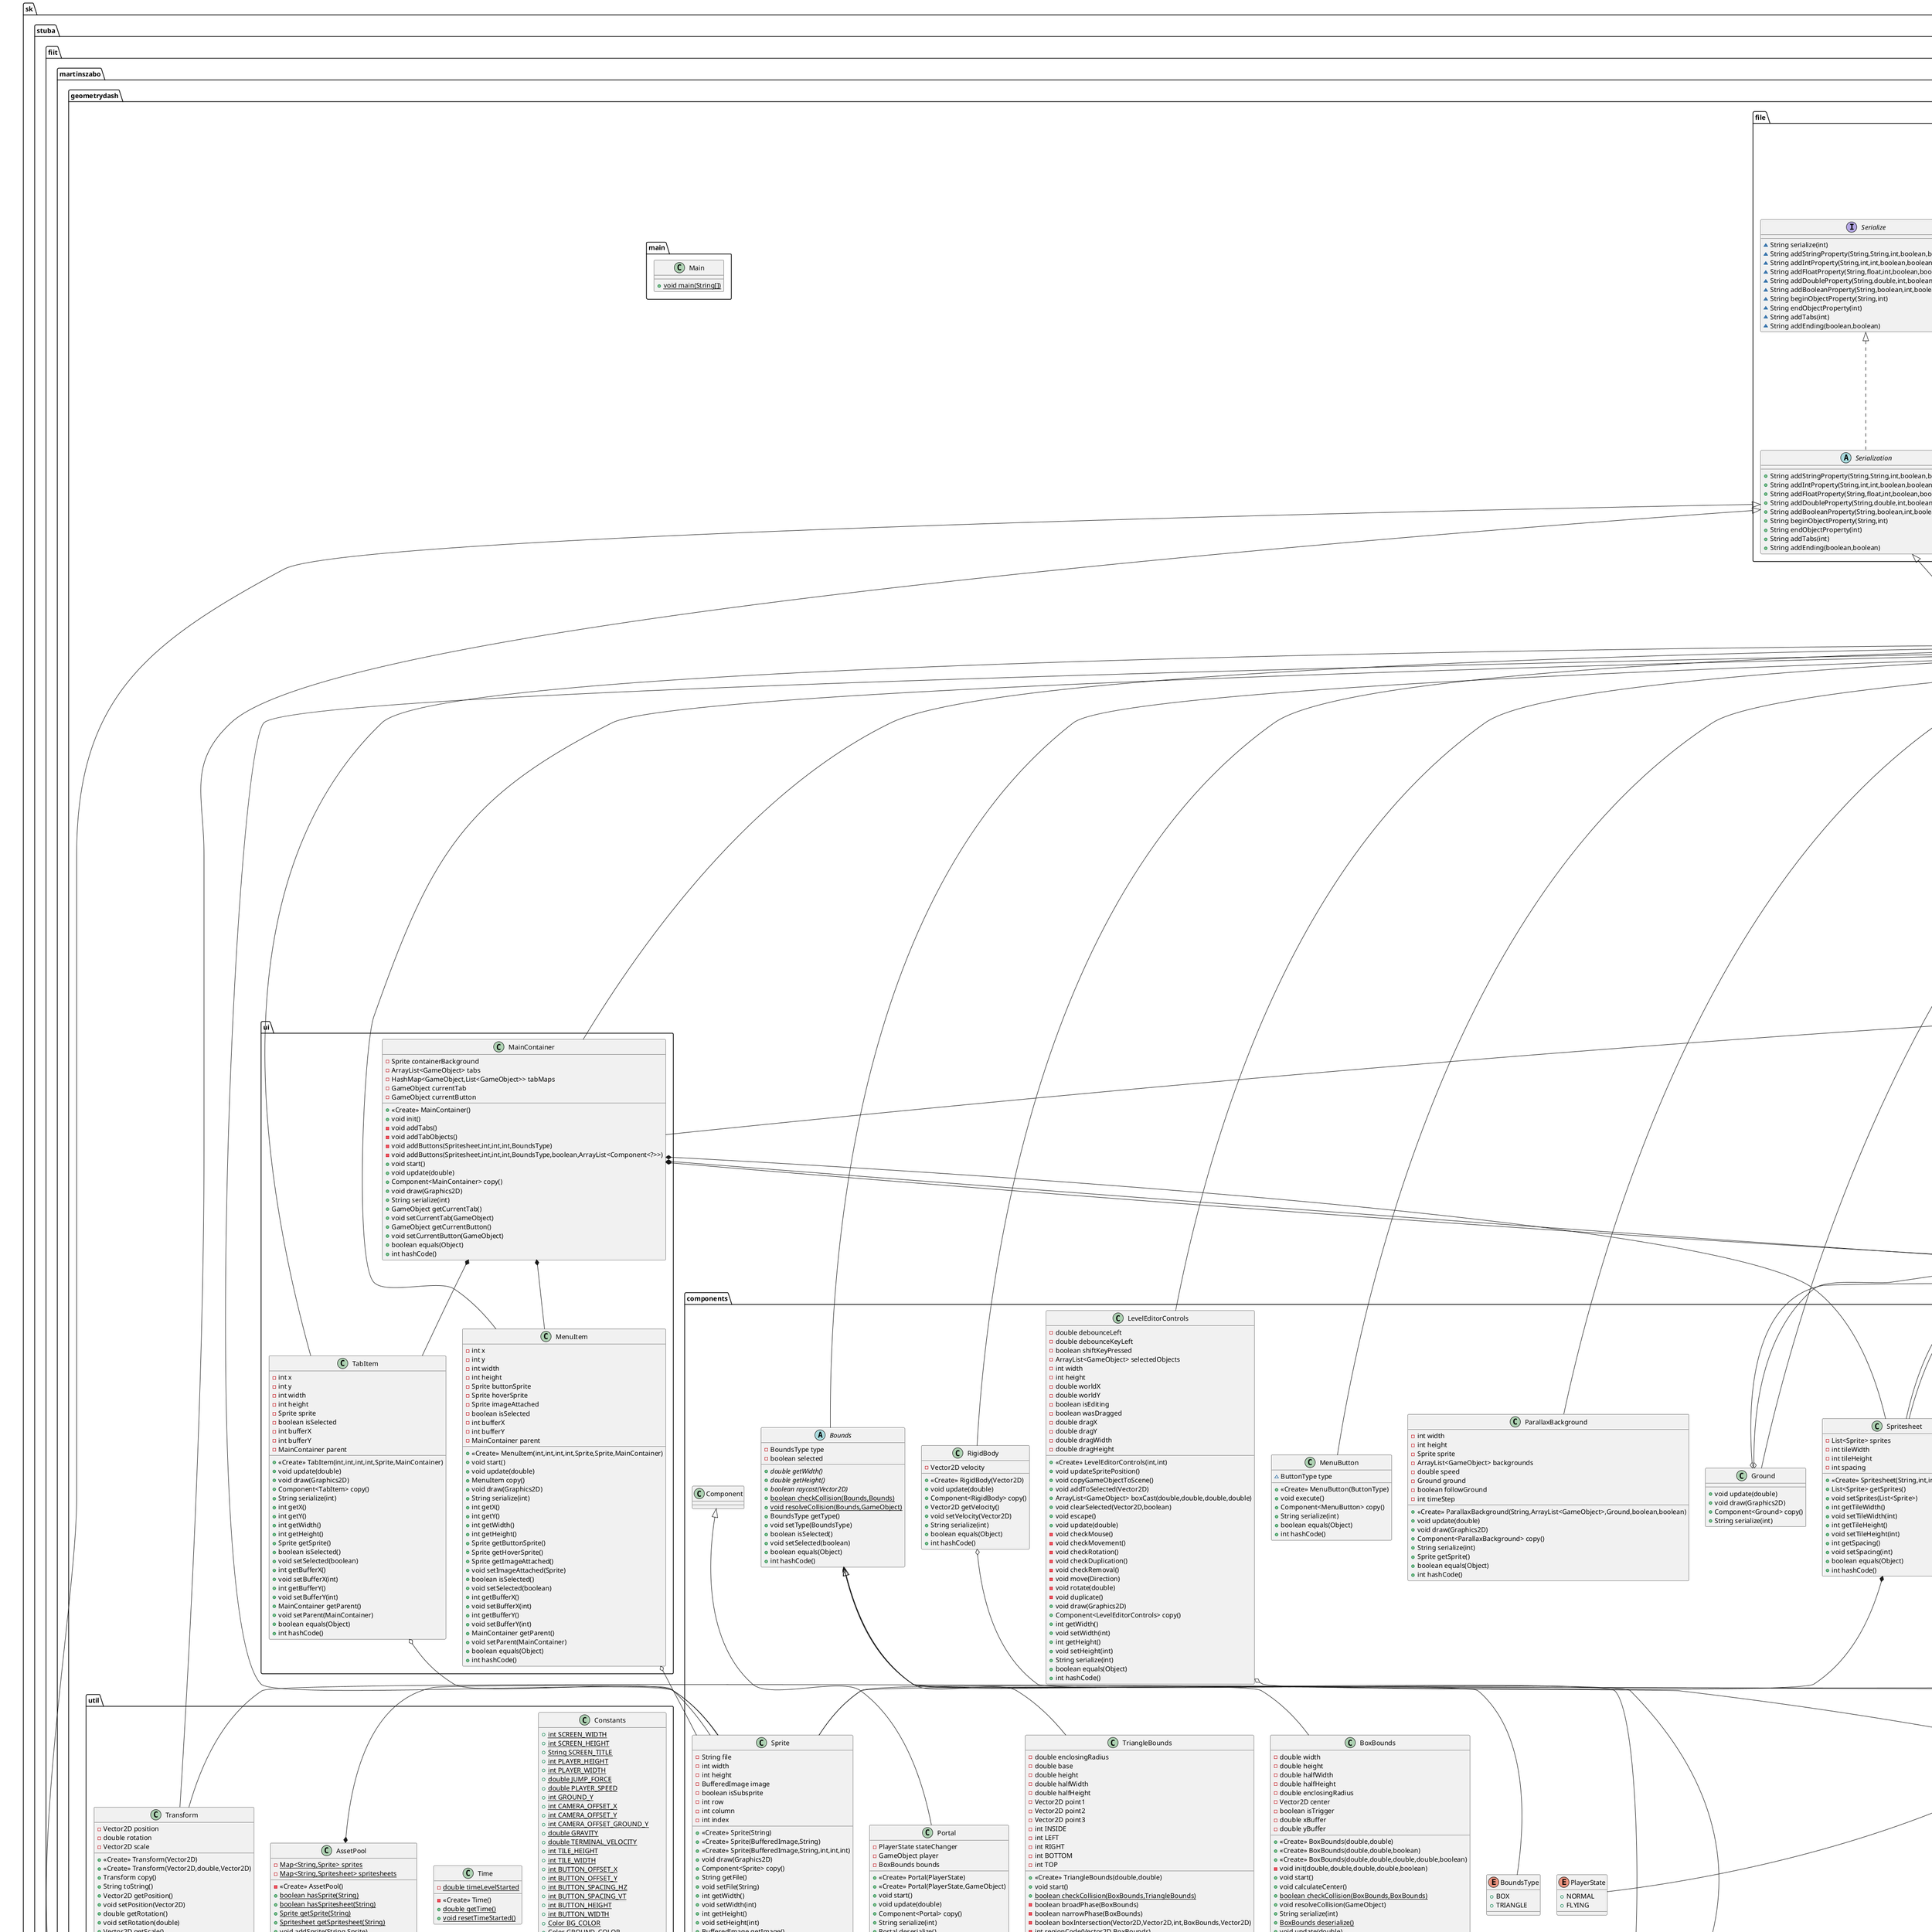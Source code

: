 @startuml
enum sk.stuba.fiit.martinszabo.geometrydash.components.ButtonType {
+  PLAY
+  EDITOR
+  QUIT
}
class sk.stuba.fiit.martinszabo.geometrydash.file.Parser {
- {static} int offset
- {static} int line
- {static} byte[] bytes
- <<Create>> Parser()
+ {static} byte[] getBytes()
+ {static} void openFile(String)
+ {static} byte[] readAllBytes(InputStream)
+ {static} void skipWhitespace()
+ {static} char peek()
+ {static} char advance()
+ {static} void consume(char)
+ {static} boolean atEnd()
+ {static} int parseInt()
+ {static} double parseDouble()
+ {static} float parseFloat()
+ {static} String parseString()
+ {static} boolean parseBoolean()
+ {static} Component<?> parseComponent()
+ {static} GameObject parseGameObject()
- {static} boolean isDigit(char)
+ {static} void consumeBeginObjectProperty(String)
+ {static} void consumeEndObjectProperty()
+ {static} String consumeStringProperty(String)
+ {static} int consumeIntProperty(String)
+ {static} double consumeDoubleProperty(String)
+ {static} float consumeFloatProperty(String)
+ {static} boolean consumeBooleanProperty(String)
- {static} void consumeProperty(String)
- {static} void checkString(String)
- {static} void consumeBoolean(boolean)
}
class sk.stuba.fiit.martinszabo.geometrydash.util.Constants {
+ {static} int SCREEN_WIDTH
+ {static} int SCREEN_HEIGHT
+ {static} String SCREEN_TITLE
+ {static} int PLAYER_HEIGHT
+ {static} int PLAYER_WIDTH
+ {static} double JUMP_FORCE
+ {static} double PLAYER_SPEED
+ {static} int GROUND_Y
+ {static} int CAMERA_OFFSET_X
+ {static} int CAMERA_OFFSET_Y
+ {static} int CAMERA_OFFSET_GROUND_Y
+ {static} double GRAVITY
+ {static} double TERMINAL_VELOCITY
+ {static} int TILE_HEIGHT
+ {static} int TILE_WIDTH
+ {static} int BUTTON_OFFSET_X
+ {static} int BUTTON_OFFSET_Y
+ {static} int BUTTON_SPACING_HZ
+ {static} int BUTTON_SPACING_VT
+ {static} int BUTTON_HEIGHT
+ {static} int BUTTON_WIDTH
+ {static} Color BG_COLOR
+ {static} Color GROUND_COLOR
+ {static} int CONTAINER_OFFSET_Y
+ {static} int TAB_WIDTH
+ {static} int TAB_HEIGHT
+ {static} int TAB_OFFSET_X
+ {static} int TAB_OFFSET_Y
+ {static} int TAB_HORIZONTAL_SPACING
+ {static} Stroke LINE
+ {static} Stroke THICK_LINE
+ {static} double TIME_GAME_STARTED
+ {static} double TIME_CONVERSION_MONTHS
+ {static} int GRID_X_LINES
+ {static} int GRID_Y_LINES
+ {static} double DEBOUNCE_TIME_MOUSE
+ {static} double DEBOUNCE_TIME_KEY
- <<Create>> Constants()
}
class sk.stuba.fiit.martinszabo.geometrydash.components.Grid {
~ Camera camera
- int width
- int height
+ <<Create>> Grid()
+ void update(double)
+ void draw(Graphics2D)
+ Component<Grid> copy()
+ int getWidth()
+ void setWidth(int)
+ int getHeight()
+ void setHeight(int)
+ String serialize(int)
+ boolean equals(Object)
+ int hashCode()
}
class sk.stuba.fiit.martinszabo.geometrydash.util.Time {
- {static} double timeLevelStarted
- <<Create>> Time()
+ {static} double getTime()
+ {static} void resetTimeStarted()
}
class sk.stuba.fiit.martinszabo.geometrydash.engine.Window {
- MouseListener mouseListener
- KeyListener keyListener
- boolean isInEditor
- {static} Window window
- boolean isRunning
- Scene currentScene
- Image doubleBufferImage
- Graphics doubleBufferGraphics
- <<Create>> Window()
+ {static} Camera getCamera()
+ void init()
+ Scene getCurrentScene()
+ void changeScene(int)
+ {static} Window getWindow()
+ void update(double)
+ void draw(Graphics)
+ void renderOffscreen(Graphics)
+ void run()
+ {static} boolean removeTempFile(String)
+ {static} MouseListener getMouseListener()
+ {static} KeyListener getKeyListener()
+ {static} boolean isInEditor()
+ {static} Scene getScene()
+ boolean equals(Object)
+ int hashCode()
}
enum sk.stuba.fiit.martinszabo.geometrydash.components.PlayerState {
+  NORMAL
+  FLYING
}
class sk.stuba.fiit.martinszabo.geometrydash.ui.TabItem {
- int x
- int y
- int width
- int height
- Sprite sprite
- boolean isSelected
- int bufferX
- int bufferY
- MainContainer parent
+ <<Create>> TabItem(int,int,int,int,Sprite,MainContainer)
+ void update(double)
+ void draw(Graphics2D)
+ Component<TabItem> copy()
+ String serialize(int)
+ int getX()
+ int getY()
+ int getWidth()
+ int getHeight()
+ Sprite getSprite()
+ boolean isSelected()
+ void setSelected(boolean)
+ int getBufferX()
+ void setBufferX(int)
+ int getBufferY()
+ void setBufferY(int)
+ MainContainer getParent()
+ void setParent(MainContainer)
+ boolean equals(Object)
+ int hashCode()
}
class sk.stuba.fiit.martinszabo.geometrydash.components.TriangleBounds {
- double enclosingRadius
- double base
- double height
- double halfWidth
- double halfHeight
- Vector2D point1
- Vector2D point2
- Vector2D point3
- int INSIDE
- int LEFT
- int RIGHT
- int BOTTOM
- int TOP
+ <<Create>> TriangleBounds(double,double)
+ void start()
+ {static} boolean checkCollision(BoxBounds,TriangleBounds)
- boolean broadPhase(BoxBounds)
- boolean narrowPhase(BoxBounds)
- boolean boxIntersection(Vector2D,Vector2D,int,BoxBounds,Vector2D)
- int regionCode(Vector2D,BoxBounds)
- Vector2D rotatePoint(double,Vector2D,Vector2D)
+ void calculateTransformation()
+ double getWidth()
+ double getHeight()
+ void draw(Graphics2D)
- Vector2D transformToWorld(Vector2D)
+ Component<Bounds> copy()
+ String serialize(int)
+ {static} TriangleBounds deserialize()
+ double dot(Vector2D,Vector2D)
+ boolean raycast(Vector2D)
+ boolean equals(Object)
+ int hashCode()
}
class sk.stuba.fiit.martinszabo.geometrydash.engine.MouseListener {
- boolean mousePressed
- boolean mouseDragged
- float x
- float y
- float dx
- float dy
- int mouseButton
+ void mousePressed(MouseEvent)
+ void mouseReleased(MouseEvent)
+ void mouseMoved(MouseEvent)
+ void mouseDragged(MouseEvent)
+ boolean isMousePressed()
+ void setMousePressed(boolean)
+ boolean isMouseDragged()
+ void setMouseDragged(boolean)
+ float getX()
+ void setX(float)
+ float getY()
+ void setY(float)
+ float getDx()
+ void setDx(float)
+ float getDy()
+ void setDy(float)
+ int getMouseButton()
+ void setMouseButton(int)
+ boolean equals(Object)
+ int hashCode()
}
class sk.stuba.fiit.martinszabo.geometrydash.engine.LevelScene {
- GameObject player
- BoxBounds playerBounds
- boolean isPaused
- double debounceKeyLeft
- double levelSpeed
+ <<Create>> LevelScene(String)
+ void init()
+ void initAssetPool()
+ void update(double)
+ void draw(Graphics2D)
+ void restartLevel()
+ GameObject getPlayer()
+ void setPlayer(GameObject)
+ boolean equals(Object)
+ int hashCode()
}
class sk.stuba.fiit.martinszabo.geometrydash.util.AssetPool {
- {static} Map<String,Sprite> sprites
- {static} Map<String,Spritesheet> spritesheets
- <<Create>> AssetPool()
+ {static} boolean hasSprite(String)
+ {static} boolean hasSpritesheet(String)
+ {static} Sprite getSprite(String)
+ {static} Spritesheet getSpritesheet(String)
+ {static} void addSprite(String,Sprite)
+ {static} void addSpritesheet(String,int,int,int,int,int)
}
class sk.stuba.fiit.martinszabo.geometrydash.components.BoxBounds {
- double width
- double height
- double halfWidth
- double halfHeight
- double enclosingRadius
- Vector2D center
- boolean isTrigger
- double xBuffer
- double yBuffer
+ <<Create>> BoxBounds(double,double)
+ <<Create>> BoxBounds(double,double,boolean)
+ <<Create>> BoxBounds(double,double,double,double,boolean)
- void init(double,double,double,double,boolean)
+ void start()
+ void calculateCenter()
+ {static} boolean checkCollision(BoxBounds,BoxBounds)
+ void resolveCollision(GameObject)
+ String serialize(int)
+ {static} BoxBounds deserialize()
+ void update(double)
+ BoxBounds copy()
+ double getWidth()
+ void setWidth(double)
+ double getHeight()
+ void setHeight(double)
+ double getHalfWidth()
+ double getHalfHeight()
+ double getEnclosingRadius()
+ boolean raycast(Vector2D)
+ void draw(Graphics2D)
+ void setYBuffer(double)
+ boolean equals(Object)
+ int hashCode()
}
class sk.stuba.fiit.martinszabo.geometrydash.ui.MenuItem {
- int x
- int y
- int width
- int height
- Sprite buttonSprite
- Sprite hoverSprite
- Sprite imageAttached
- boolean isSelected
- int bufferX
- int bufferY
- MainContainer parent
+ <<Create>> MenuItem(int,int,int,int,Sprite,Sprite,MainContainer)
+ void start()
+ void update(double)
+ MenuItem copy()
+ void draw(Graphics2D)
+ String serialize(int)
+ int getX()
+ int getY()
+ int getWidth()
+ int getHeight()
+ Sprite getButtonSprite()
+ Sprite getHoverSprite()
+ Sprite getImageAttached()
+ void setImageAttached(Sprite)
+ boolean isSelected()
+ void setSelected(boolean)
+ int getBufferX()
+ void setBufferX(int)
+ int getBufferY()
+ void setBufferY(int)
+ MainContainer getParent()
+ void setParent(MainContainer)
+ boolean equals(Object)
+ int hashCode()
}
class sk.stuba.fiit.martinszabo.geometrydash.engine.MenuScene {
- double debounceLeft
- GameObject cursor
- GameObject logo
- GameObject playButton
- GameObject editorButton
- GameObject quitButton
+ <<Create>> MenuScene(String)
+ void init()
- GameObject initializeButton(String,double,double,Sprite,ButtonType)
+ void update(double)
+ void draw(Graphics2D)
+ boolean equals(Object)
+ int hashCode()
}
abstract class sk.stuba.fiit.martinszabo.geometrydash.engine.Component {
- GameObject gameObject
+ void update(double)
+ void draw(Graphics2D)
+ {abstract}Component<T> copy()
+ void start()
+ GameObject getGameObject()
+ void setGameObject(GameObject)
+ boolean equals(Object)
+ int hashCode()
}
abstract class sk.stuba.fiit.martinszabo.geometrydash.engine.Scene {
- String name
- Camera camera
- ArrayList<GameObject> gameObjects
- ArrayList<GameObject> gameObjectsToRemove
- Renderer renderer
- GameObject ground
# <<Create>> Scene(String)
+ void addGameObject(GameObject)
+ {abstract}void init()
+ {abstract}void update(double)
+ {abstract}void draw(Graphics2D)
+ void initAssetPool()
# void importLevel(String)
# void initBackgrounds(int,boolean)
+ String getName()
+ void setName(String)
+ Camera getCamera()
+ void setCamera(Camera)
+ ArrayList<GameObject> getGameObjects()
+ void setGameObjects(ArrayList<GameObject>)
+ Renderer getRenderer()
+ void setRenderer(Renderer)
+ GameObject getGround()
+ void removeGameObject(GameObject)
+ ArrayList<GameObject> getGameObjectsToRemove()
+ boolean equals(Object)
+ int hashCode()
}
class sk.stuba.fiit.martinszabo.geometrydash.components.CameraControls {
- double prevMx
- double prevMy
+ <<Create>> CameraControls()
+ void update(double)
+ CameraControls copy()
+ String serialize(int)
+ boolean equals(Object)
+ int hashCode()
}
enum sk.stuba.fiit.martinszabo.geometrydash.components.Direction {
+  UP
+  DOWN
+  LEFT
+  RIGHT
}
class sk.stuba.fiit.martinszabo.geometrydash.components.LevelEditorControls {
- double debounceLeft
- double debounceKeyLeft
- boolean shiftKeyPressed
- ArrayList<GameObject> selectedObjects
- int width
- int height
- double worldX
- double worldY
- boolean isEditing
- boolean wasDragged
- double dragX
- double dragY
- double dragWidth
- double dragHeight
+ <<Create>> LevelEditorControls(int,int)
+ void updateSpritePosition()
+ void copyGameObjectToScene()
+ void addToSelected(Vector2D)
+ ArrayList<GameObject> boxCast(double,double,double,double)
+ void clearSelected(Vector2D,boolean)
+ void escape()
+ void update(double)
- void checkMouse()
- void checkMovement()
- void checkRotation()
- void checkDuplication()
- void checkRemoval()
- void move(Direction)
- void rotate(double)
- void duplicate()
+ void draw(Graphics2D)
+ Component<LevelEditorControls> copy()
+ int getWidth()
+ void setWidth(int)
+ int getHeight()
+ void setHeight(int)
+ String serialize(int)
+ boolean equals(Object)
+ int hashCode()
}
class sk.stuba.fiit.martinszabo.geometrydash.components.Spritesheet {
- List<Sprite> sprites
- int tileWidth
- int tileHeight
- int spacing
+ <<Create>> Spritesheet(String,int,int,int,int,int)
+ List<Sprite> getSprites()
+ void setSprites(List<Sprite>)
+ int getTileWidth()
+ void setTileWidth(int)
+ int getTileHeight()
+ void setTileHeight(int)
+ int getSpacing()
+ void setSpacing(int)
+ boolean equals(Object)
+ int hashCode()
}
class sk.stuba.fiit.martinszabo.geometrydash.engine.Renderer {
- Map<Integer,List<GameObject>> gameObjects
- Camera camera
+ <<Create>> Renderer(Camera)
+ void submit(GameObject)
+ void render(Graphics2D)
+ Map<Integer,List<GameObject>> getGameObjects()
+ void setGameObjects(Map<Integer,List<GameObject>>)
+ Camera getCamera()
+ void setCamera(Camera)
+ boolean equals(Object)
+ int hashCode()
}
class sk.stuba.fiit.martinszabo.geometrydash.components.Portal {
- PlayerState stateChanger
- GameObject player
- BoxBounds bounds
+ <<Create>> Portal(PlayerState)
+ <<Create>> Portal(PlayerState,GameObject)
+ void start()
+ void update(double)
+ Component<Portal> copy()
+ String serialize(int)
+ {static} Portal deserialize()
+ PlayerState getStateChanger()
+ boolean equals(Object)
+ int hashCode()
}
class sk.stuba.fiit.martinszabo.geometrydash.util.Transform {
- Vector2D position
- double rotation
- Vector2D scale
+ <<Create>> Transform(Vector2D)
+ <<Create>> Transform(Vector2D,double,Vector2D)
+ Transform copy()
+ String toString()
+ Vector2D getPosition()
+ void setPosition(Vector2D)
+ double getRotation()
+ void setRotation(double)
+ Vector2D getScale()
+ void setScale(Vector2D)
+ String serialize(int)
+ {static} Transform deserialize()
+ boolean equals(Object)
+ int hashCode()
}
class sk.stuba.fiit.martinszabo.geometrydash.engine.GameObject {
- List<Component<?>> components
- String name
- Transform transform
- boolean serializable
- boolean ui
- int zIndex
+ <<Create>> GameObject(String,Transform,int)
+ <<Create>> GameObject(String,Transform,int,boolean,boolean)
+ <<Create>> GameObject(String,Transform,int,boolean)
+ T getComponent(Class<T>)
+ T removeComponent(Class<T>)
+ List<Component<?>> getComponents()
+ void addComponent(Component<?>)
+ GameObject copy()
+ void update(double)
+ void draw(Graphics2D)
+ void draw(Graphics2D,Class<?>)
+ String serialize(int)
+ {static} GameObject deserialize()
+ Transform getTransform()
+ boolean isUi()
+ void setTransform(Transform)
+ void setSerializable(boolean)
+ void setUi(boolean)
+ double getX()
+ double getY()
+ void setX(double)
+ void setY(double)
+ int getzIndex()
+ boolean isSerializable()
+ boolean equals(Object)
+ int hashCode()
}
enum sk.stuba.fiit.martinszabo.geometrydash.components.BoundsType {
+  BOX
+  TRIANGLE
}
class sk.stuba.fiit.martinszabo.geometrydash.util.Vector2D {
- double x
- double y
+ <<Create>> Vector2D(double,double)
+ <<Create>> Vector2D()
+ Vector2D copy()
+ double getX()
+ void setX(double)
+ double getY()
+ void setY(double)
+ String serialize(int)
+ {static} Vector2D deserialize()
+ boolean equals(Object)
+ int hashCode()
}
interface sk.stuba.fiit.martinszabo.geometrydash.file.Serialize {
~ String serialize(int)
~ String addStringProperty(String,String,int,boolean,boolean)
~ String addIntProperty(String,int,int,boolean,boolean)
~ String addFloatProperty(String,float,int,boolean,boolean)
~ String addDoubleProperty(String,double,int,boolean,boolean)
~ String addBooleanProperty(String,boolean,int,boolean,boolean)
~ String beginObjectProperty(String,int)
~ String endObjectProperty(int)
~ String addTabs(int)
~ String addEnding(boolean,boolean)
}
class sk.stuba.fiit.martinszabo.geometrydash.components.RigidBody {
- Vector2D velocity
+ <<Create>> RigidBody(Vector2D)
+ void update(double)
+ Component<RigidBody> copy()
+ Vector2D getVelocity()
+ void setVelocity(Vector2D)
+ String serialize(int)
+ boolean equals(Object)
+ int hashCode()
}
abstract class sk.stuba.fiit.martinszabo.geometrydash.components.Bounds {
- BoundsType type
- boolean selected
+ {abstract}double getWidth()
+ {abstract}double getHeight()
+ {abstract}boolean raycast(Vector2D)
+ {static} boolean checkCollision(Bounds,Bounds)
+ {static} void resolveCollision(Bounds,GameObject)
+ BoundsType getType()
+ void setType(BoundsType)
+ boolean isSelected()
+ void setSelected(boolean)
+ boolean equals(Object)
+ int hashCode()
}
class sk.stuba.fiit.martinszabo.geometrydash.components.Ground {
+ void update(double)
+ void draw(Graphics2D)
+ Component<Ground> copy()
+ String serialize(int)
}
class sk.stuba.fiit.martinszabo.geometrydash.engine.KeyListener {
- boolean[] keyPressed
+ void keyPressed(KeyEvent)
+ void keyReleased(KeyEvent)
+ boolean isKeyPressed(int)
+ boolean equals(Object)
+ int hashCode()
}
abstract class sk.stuba.fiit.martinszabo.geometrydash.file.Serialization {
+ String addStringProperty(String,String,int,boolean,boolean)
+ String addIntProperty(String,int,int,boolean,boolean)
+ String addFloatProperty(String,float,int,boolean,boolean)
+ String addDoubleProperty(String,double,int,boolean,boolean)
+ String addBooleanProperty(String,boolean,int,boolean,boolean)
+ String beginObjectProperty(String,int)
+ String endObjectProperty(int)
+ String addTabs(int)
+ String addEnding(boolean,boolean)
}
class sk.stuba.fiit.martinszabo.geometrydash.components.Player {
- Sprite layerOne
- Sprite layerTwo
- Sprite layerThree
- Sprite spaceship
- int width
- int height
- boolean onGround
- PlayerState state
+ <<Create>> Player(Sprite,Sprite,Sprite,Color,Color)
+ void draw(Graphics2D)
+ void update(double)
- void addFlyForce()
- void addJumpForce()
+ void die()
+ Component<Player> copy()
+ String serialize(int)
+ Sprite getLayerOne()
+ void setLayerOne(Sprite)
+ Sprite getLayerTwo()
+ void setLayerTwo(Sprite)
+ Sprite getLayerThree()
+ void setLayerThree(Sprite)
+ int getWidth()
+ void setWidth(int)
+ int getHeight()
+ void setHeight(int)
+ boolean isOnGround()
+ void setOnGround(boolean)
+ PlayerState getState()
+ void setState(PlayerState)
+ boolean equals(Object)
+ int hashCode()
}
class sk.stuba.fiit.martinszabo.geometrydash.components.MenuButton {
~ ButtonType type
+ <<Create>> MenuButton(ButtonType)
+ void execute()
+ Component<MenuButton> copy()
+ String serialize(int)
+ boolean equals(Object)
+ int hashCode()
}
class sk.stuba.fiit.martinszabo.geometrydash.components.Sprite {
- String file
- int width
- int height
- BufferedImage image
- boolean isSubsprite
- int row
- int column
- int index
+ <<Create>> Sprite(String)
+ <<Create>> Sprite(BufferedImage,String)
+ <<Create>> Sprite(BufferedImage,String,int,int,int)
+ void draw(Graphics2D)
+ Component<Sprite> copy()
+ String getFile()
+ void setFile(String)
+ int getWidth()
+ void setWidth(int)
+ int getHeight()
+ void setHeight(int)
+ BufferedImage getImage()
+ void setImage(BufferedImage)
+ boolean isSubsprite()
+ void setSubsprite(boolean)
+ int getRow()
+ void setRow(int)
+ int getColumn()
+ void setColumn(int)
+ int getIndex()
+ void setIndex(int)
+ String serialize(int)
+ {static} Component<Sprite> deserialize()
+ boolean equals(Object)
+ int hashCode()
}
class sk.stuba.fiit.martinszabo.geometrydash.ui.MainContainer {
- Sprite containerBackground
- ArrayList<GameObject> tabs
- HashMap<GameObject,List<GameObject>> tabMaps
- GameObject currentTab
- GameObject currentButton
+ <<Create>> MainContainer()
+ void init()
- void addTabs()
- void addTabObjects()
- void addButtons(Spritesheet,int,int,int,BoundsType)
- void addButtons(Spritesheet,int,int,int,BoundsType,boolean,ArrayList<Component<?>>)
+ void start()
+ void update(double)
+ Component<MainContainer> copy()
+ void draw(Graphics2D)
+ String serialize(int)
+ GameObject getCurrentTab()
+ void setCurrentTab(GameObject)
+ GameObject getCurrentButton()
+ void setCurrentButton(GameObject)
+ boolean equals(Object)
+ int hashCode()
}
class sk.stuba.fiit.martinszabo.geometrydash.components.ParallaxBackground {
- int width
- int height
- Sprite sprite
- ArrayList<GameObject> backgrounds
- double speed
- Ground ground
- boolean followGround
- int timeStep
+ <<Create>> ParallaxBackground(String,ArrayList<GameObject>,Ground,boolean,boolean)
+ void update(double)
+ void draw(Graphics2D)
+ Component<ParallaxBackground> copy()
+ String serialize(int)
+ Sprite getSprite()
+ boolean equals(Object)
+ int hashCode()
}
class sk.stuba.fiit.martinszabo.geometrydash.engine.LevelEditorScene {
- GameObject player
- Grid grid
- CameraControls cameraControls
- GameObject cursor
- MainContainer editingButtons
+ <<Create>> LevelEditorScene(String)
+ void init()
+ void initAssetPool()
+ void update(double)
- boolean isCurrentLevel(String)
# void importLevel(String)
- void exportLevel(String)
+ void draw(Graphics2D)
+ GameObject getPlayer()
+ void setPlayer(GameObject)
+ GameObject getCursor()
+ void setCursor(GameObject)
+ boolean equals(Object)
+ int hashCode()
}
class sk.stuba.fiit.martinszabo.geometrydash.engine.Camera {
- Vector2D position
+ <<Create>> Camera(Vector2D)
+ Vector2D getPosition()
+ void setPosition(Vector2D)
+ double getX()
+ double getY()
+ void setX(double)
+ void setY(double)
+ boolean equals(Object)
+ int hashCode()
}
class sk.stuba.fiit.martinszabo.geometrydash.main.Main {
+ {static} void main(String[])
}

'------------------------------------------------
' Implementation
'------------------------------------------------

sk.stuba.fiit.martinszabo.geometrydash.engine.Runnable <|.. sk.stuba.fiit.martinszabo.geometrydash.engine.Window
sk.stuba.fiit.martinszabo.geometrydash.engine.KeyListener <|.. sk.stuba.fiit.martinszabo.geometrydash.engine.KeyListener
sk.stuba.fiit.martinszabo.geometrydash.file.Serialize <|.. sk.stuba.fiit.martinszabo.geometrydash.file.Serialization

'------------------------------------------------
' Association
'------------------------------------------------

sk.stuba.fiit.martinszabo.geometrydash.components.Bounds <-- sk.stuba.fiit.martinszabo.geometrydash.components.BoundsType
sk.stuba.fiit.martinszabo.geometrydash.components.Player <-- sk.stuba.fiit.martinszabo.geometrydash.components.PlayerState

'------------------------------------------------
' Inheritance
'------------------------------------------------

sk.stuba.fiit.martinszabo.geometrydash.engine.Component <|-- sk.stuba.fiit.martinszabo.geometrydash.components.Grid
javax.swing.JFrame <|-- sk.stuba.fiit.martinszabo.geometrydash.engine.Window
sk.stuba.fiit.martinszabo.geometrydash.engine.Component <|-- sk.stuba.fiit.martinszabo.geometrydash.ui.TabItem
sk.stuba.fiit.martinszabo.geometrydash.components.Bounds <|-- sk.stuba.fiit.martinszabo.geometrydash.components.TriangleBounds
java.awt.event.MouseAdapter <|-- sk.stuba.fiit.martinszabo.geometrydash.engine.MouseListener
sk.stuba.fiit.martinszabo.geometrydash.engine.Scene <|-- sk.stuba.fiit.martinszabo.geometrydash.engine.LevelScene
sk.stuba.fiit.martinszabo.geometrydash.components.Bounds <|-- sk.stuba.fiit.martinszabo.geometrydash.components.BoxBounds
sk.stuba.fiit.martinszabo.geometrydash.engine.Component <|-- sk.stuba.fiit.martinszabo.geometrydash.ui.MenuItem
sk.stuba.fiit.martinszabo.geometrydash.engine.LevelEditorScene <|-- sk.stuba.fiit.martinszabo.geometrydash.engine.MenuScene
sk.stuba.fiit.martinszabo.geometrydash.file.Serialization <|-- sk.stuba.fiit.martinszabo.geometrydash.engine.Component
sk.stuba.fiit.martinszabo.geometrydash.engine.Component <|-- sk.stuba.fiit.martinszabo.geometrydash.components.CameraControls
sk.stuba.fiit.martinszabo.geometrydash.engine.Component <|-- sk.stuba.fiit.martinszabo.geometrydash.components.LevelEditorControls
sk.stuba.fiit.martinszabo.geometrydash.components.Component <|-- sk.stuba.fiit.martinszabo.geometrydash.components.Portal
sk.stuba.fiit.martinszabo.geometrydash.file.Serialization <|-- sk.stuba.fiit.martinszabo.geometrydash.util.Transform
sk.stuba.fiit.martinszabo.geometrydash.file.Serialization <|-- sk.stuba.fiit.martinszabo.geometrydash.engine.GameObject
sk.stuba.fiit.martinszabo.geometrydash.file.Serialization <|-- sk.stuba.fiit.martinszabo.geometrydash.util.Vector2D
sk.stuba.fiit.martinszabo.geometrydash.engine.Component <|-- sk.stuba.fiit.martinszabo.geometrydash.components.RigidBody
sk.stuba.fiit.martinszabo.geometrydash.engine.Component <|-- sk.stuba.fiit.martinszabo.geometrydash.components.Bounds
sk.stuba.fiit.martinszabo.geometrydash.engine.Component <|-- sk.stuba.fiit.martinszabo.geometrydash.components.Ground
java.awt.event.KeyAdapter <|-- sk.stuba.fiit.martinszabo.geometrydash.engine.KeyListener
sk.stuba.fiit.martinszabo.geometrydash.engine.Component <|-- sk.stuba.fiit.martinszabo.geometrydash.components.Player
sk.stuba.fiit.martinszabo.geometrydash.engine.Component <|-- sk.stuba.fiit.martinszabo.geometrydash.components.MenuButton
sk.stuba.fiit.martinszabo.geometrydash.engine.Component <|-- sk.stuba.fiit.martinszabo.geometrydash.components.Sprite
sk.stuba.fiit.martinszabo.geometrydash.engine.Component <|-- sk.stuba.fiit.martinszabo.geometrydash.ui.MainContainer
sk.stuba.fiit.martinszabo.geometrydash.engine.Component <|-- sk.stuba.fiit.martinszabo.geometrydash.components.ParallaxBackground
sk.stuba.fiit.martinszabo.geometrydash.engine.Scene <|-- sk.stuba.fiit.martinszabo.geometrydash.engine.LevelEditorScene

'------------------------------------------------
' Agregation
'------------------------------------------------

sk.stuba.fiit.martinszabo.geometrydash.components.Player o-- sk.stuba.fiit.martinszabo.geometrydash.components.Sprite

sk.stuba.fiit.martinszabo.geometrydash.components.Grid o-- sk.stuba.fiit.martinszabo.geometrydash.engine.Camera

sk.stuba.fiit.martinszabo.geometrydash.components.Ground o-- sk.stuba.fiit.martinszabo.geometrydash.engine.LevelScene
sk.stuba.fiit.martinszabo.geometrydash.components.Ground o-- sk.stuba.fiit.martinszabo.geometrydash.engine.GameObject

sk.stuba.fiit.martinszabo.geometrydash.components.RigidBody o-- sk.stuba.fiit.martinszabo.geometrydash.util.Vector2D

sk.stuba.fiit.martinszabo.geometrydash.components.Sprite o-- java.awt.image.BufferedImage

sk.stuba.fiit.martinszabo.geometrydash.components.LevelEditorControls o-- java.util.ArrayList

sk.stuba.fiit.martinszabo.geometrydash.engine.Camera o-- sk.stuba.fiit.martinszabo.geometrydash.util.Vector2D

sk.stuba.fiit.martinszabo.geometrydash.engine.GameObject o-- sk.stuba.fiit.martinszabo.geometrydash.util.Transform

sk.stuba.fiit.martinszabo.geometrydash.ui.MenuItem o-- sk.stuba.fiit.martinszabo.geometrydash.components.Sprite
sk.stuba.fiit.martinszabo.geometrydash.ui.TabItem o-- sk.stuba.fiit.martinszabo.geometrydash.components.Sprite

sk.stuba.fiit.martinszabo.geometrydash.util.Transform o--  sk.stuba.fiit.martinszabo.geometrydash.util.Vector2D
sk.stuba.fiit.martinszabo.geometrydash.components.BoxBounds o--  sk.stuba.fiit.martinszabo.geometrydash.util.Vector2D
sk.stuba.fiit.martinszabo.geometrydash.components.TriangleBounds o--  sk.stuba.fiit.martinszabo.geometrydash.util.Vector2D
sk.stuba.fiit.martinszabo.geometrydash.components.Bounds o--  sk.stuba.fiit.martinszabo.geometrydash.util.Vector2D

'------------------------------------------------
' Composition
'------------------------------------------------

sk.stuba.fiit.martinszabo.geometrydash.components.Grid *-- java.awt.geom.AffineTransform

sk.stuba.fiit.martinszabo.geometrydash.components.Player *-- java.awt.paint.Color
sk.stuba.fiit.martinszabo.geometrydash.components.Player *-- java.awt.geom.AffineTransform

sk.stuba.fiit.martinszabo.geometrydash.components.Spritesheet *-- sk.stuba.fiit.martinszabo.geometrydash.components.Sprite

sk.stuba.fiit.martinszabo.geometrydash.engine.LevelEditorScene *-- sk.stuba.fiit.martinszabo.geometrydash.components.Grid
sk.stuba.fiit.martinszabo.geometrydash.engine.LevelEditorScene *-- sk.stuba.fiit.martinszabo.geometrydash.components.CameraControls
sk.stuba.fiit.martinszabo.geometrydash.engine.LevelEditorScene *-- sk.stuba.fiit.martinszabo.geometrydash.engine.GameObject
sk.stuba.fiit.martinszabo.geometrydash.engine.LevelEditorScene *-- sk.stuba.fiit.martinszabo.geometrydash.components.Spritesheet
sk.stuba.fiit.martinszabo.geometrydash.engine.LevelEditorScene *-- sk.stuba.fiit.martinszabo.geometrydash.components.Player
sk.stuba.fiit.martinszabo.geometrydash.engine.LevelEditorScene *-- sk.stuba.fiit.martinszabo.geometrydash.ui.MainContainer

sk.stuba.fiit.martinszabo.geometrydash.engine.LevelScene *-- sk.stuba.fiit.martinszabo.geometrydash.components.Spritesheet
sk.stuba.fiit.martinszabo.geometrydash.engine.LevelScene *-- sk.stuba.fiit.martinszabo.geometrydash.engine.GameObject
sk.stuba.fiit.martinszabo.geometrydash.engine.LevelScene *-- sk.stuba.fiit.martinszabo.geometrydash.components.Player

sk.stuba.fiit.martinszabo.geometrydash.engine.Scene *-- sk.stuba.fiit.martinszabo.geometrydash.engine.Camera
sk.stuba.fiit.martinszabo.geometrydash.engine.Scene *-- java.util.ArrayList
sk.stuba.fiit.martinszabo.geometrydash.engine.Scene *-- sk.stuba.fiit.martinszabo.geometrydash.engine.Renderer

sk.stuba.fiit.martinszabo.geometrydash.engine.Window *-- sk.stuba.fiit.martinszabo.geometrydash.engine.MouseListener
sk.stuba.fiit.martinszabo.geometrydash.engine.Window *-- sk.stuba.fiit.martinszabo.geometrydash.engine.KeyListener
sk.stuba.fiit.martinszabo.geometrydash.engine.Window *-- sk.stuba.fiit.martinszabo.geometrydash.engine.LevelEditorScene
sk.stuba.fiit.martinszabo.geometrydash.engine.Window *-- sk.stuba.fiit.martinszabo.geometrydash.engine.LevelScene

sk.stuba.fiit.martinszabo.geometrydash.ui.MainContainer *-- java.util.ArrayList
sk.stuba.fiit.martinszabo.geometrydash.ui.MainContainer *-- sk.stuba.fiit.martinszabo.geometrydash.components.Spritesheet
sk.stuba.fiit.martinszabo.geometrydash.ui.MainContainer *-- sk.stuba.fiit.martinszabo.geometrydash.engine.GameObject
sk.stuba.fiit.martinszabo.geometrydash.ui.MainContainer *-- sk.stuba.fiit.martinszabo.geometrydash.ui.MenuItem
sk.stuba.fiit.martinszabo.geometrydash.ui.MainContainer *-- sk.stuba.fiit.martinszabo.geometrydash.ui.TabItem

sk.stuba.fiit.martinszabo.geometrydash.util.AssetPool *-- java.io.File
sk.stuba.fiit.martinszabo.geometrydash.util.AssetPool *-- sk.stuba.fiit.martinszabo.geometrydash.components.Sprite
sk.stuba.fiit.martinszabo.geometrydash.util.AssetPool *-- java.util.HashMap

sk.stuba.fiit.martinszabo.geometrydash.util.Transform *-- sk.stuba.fiit.martinszabo.geometrydash.util.Vector2D

@enduml